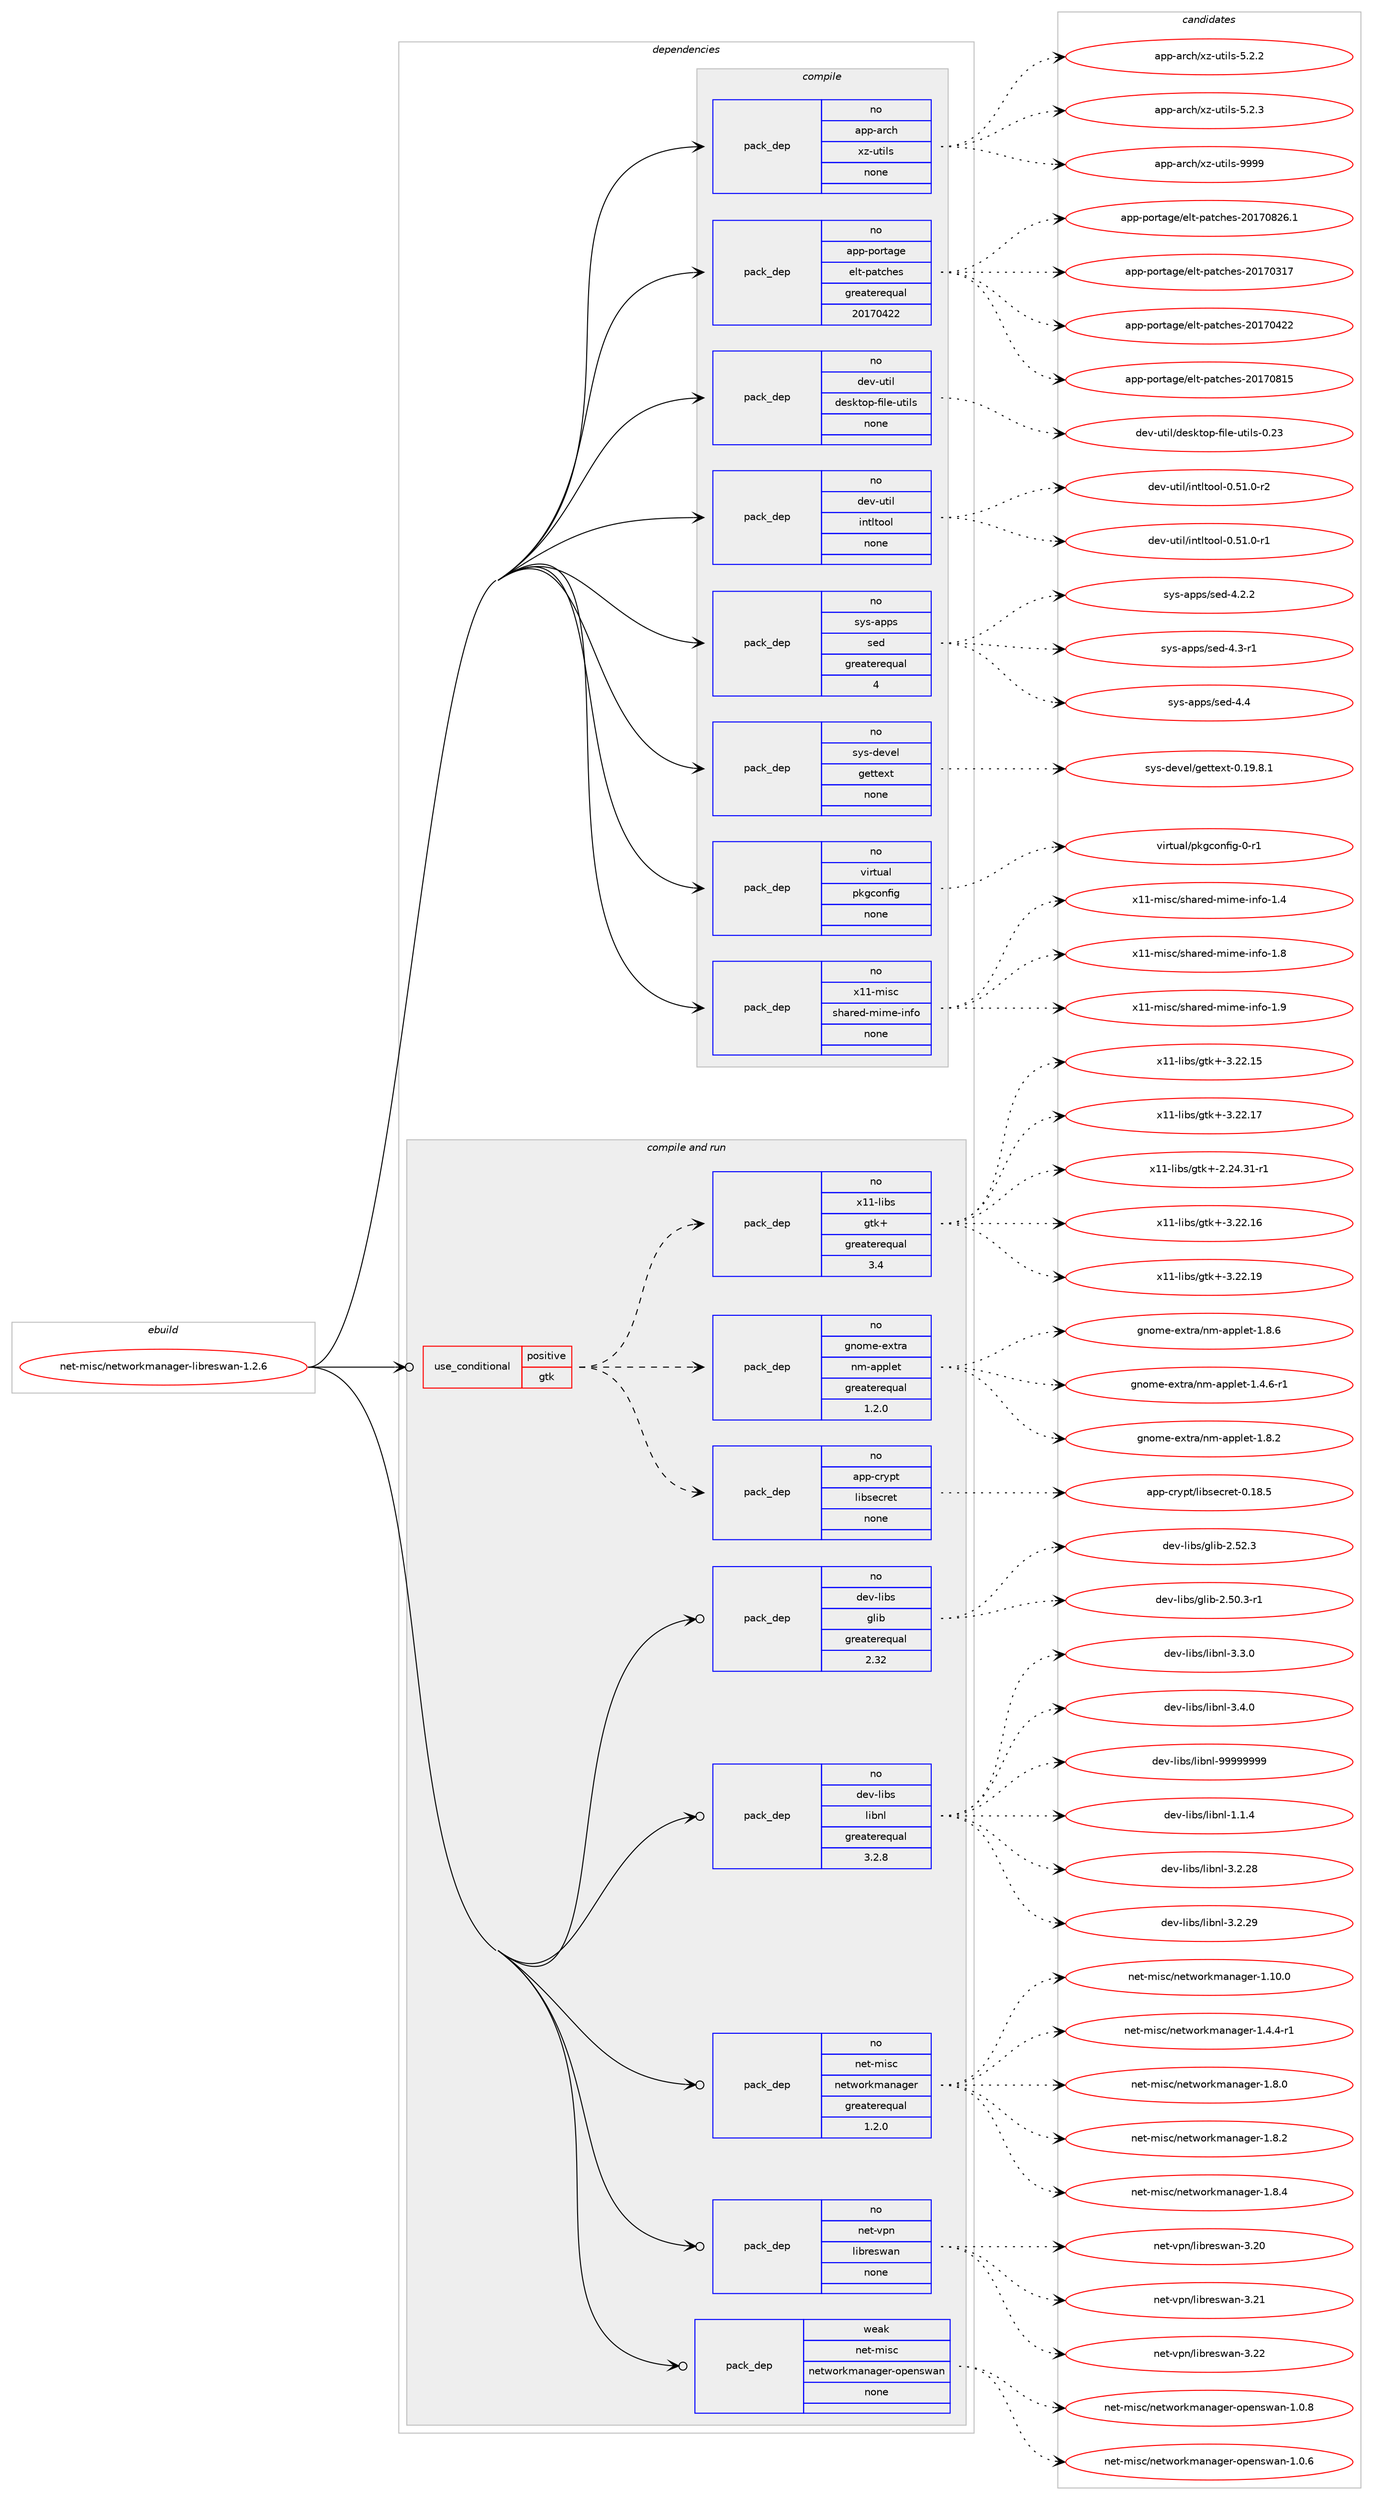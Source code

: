 digraph prolog {

# *************
# Graph options
# *************

newrank=true;
concentrate=true;
compound=true;
graph [rankdir=LR,fontname=Helvetica,fontsize=10,ranksep=1.5];#, ranksep=2.5, nodesep=0.2];
edge  [arrowhead=vee];
node  [fontname=Helvetica,fontsize=10];

# **********
# The ebuild
# **********

subgraph cluster_leftcol {
color=gray;
rank=same;
label=<<i>ebuild</i>>;
id [label="net-misc/networkmanager-libreswan-1.2.6", color=red, width=4, href="../net-misc/networkmanager-libreswan-1.2.6.svg"];
}

# ****************
# The dependencies
# ****************

subgraph cluster_midcol {
color=gray;
label=<<i>dependencies</i>>;
subgraph cluster_compile {
fillcolor="#eeeeee";
style=filled;
label=<<i>compile</i>>;
subgraph pack396 {
dependency597 [label=<<TABLE BORDER="0" CELLBORDER="1" CELLSPACING="0" CELLPADDING="4" WIDTH="220"><TR><TD ROWSPAN="6" CELLPADDING="30">pack_dep</TD></TR><TR><TD WIDTH="110">no</TD></TR><TR><TD>app-arch</TD></TR><TR><TD>xz-utils</TD></TR><TR><TD>none</TD></TR><TR><TD></TD></TR></TABLE>>, shape=none, color=blue];
}
id:e -> dependency597:w [weight=20,style="solid",arrowhead="vee"];
subgraph pack397 {
dependency598 [label=<<TABLE BORDER="0" CELLBORDER="1" CELLSPACING="0" CELLPADDING="4" WIDTH="220"><TR><TD ROWSPAN="6" CELLPADDING="30">pack_dep</TD></TR><TR><TD WIDTH="110">no</TD></TR><TR><TD>app-portage</TD></TR><TR><TD>elt-patches</TD></TR><TR><TD>greaterequal</TD></TR><TR><TD>20170422</TD></TR></TABLE>>, shape=none, color=blue];
}
id:e -> dependency598:w [weight=20,style="solid",arrowhead="vee"];
subgraph pack398 {
dependency599 [label=<<TABLE BORDER="0" CELLBORDER="1" CELLSPACING="0" CELLPADDING="4" WIDTH="220"><TR><TD ROWSPAN="6" CELLPADDING="30">pack_dep</TD></TR><TR><TD WIDTH="110">no</TD></TR><TR><TD>dev-util</TD></TR><TR><TD>desktop-file-utils</TD></TR><TR><TD>none</TD></TR><TR><TD></TD></TR></TABLE>>, shape=none, color=blue];
}
id:e -> dependency599:w [weight=20,style="solid",arrowhead="vee"];
subgraph pack399 {
dependency600 [label=<<TABLE BORDER="0" CELLBORDER="1" CELLSPACING="0" CELLPADDING="4" WIDTH="220"><TR><TD ROWSPAN="6" CELLPADDING="30">pack_dep</TD></TR><TR><TD WIDTH="110">no</TD></TR><TR><TD>dev-util</TD></TR><TR><TD>intltool</TD></TR><TR><TD>none</TD></TR><TR><TD></TD></TR></TABLE>>, shape=none, color=blue];
}
id:e -> dependency600:w [weight=20,style="solid",arrowhead="vee"];
subgraph pack400 {
dependency601 [label=<<TABLE BORDER="0" CELLBORDER="1" CELLSPACING="0" CELLPADDING="4" WIDTH="220"><TR><TD ROWSPAN="6" CELLPADDING="30">pack_dep</TD></TR><TR><TD WIDTH="110">no</TD></TR><TR><TD>sys-apps</TD></TR><TR><TD>sed</TD></TR><TR><TD>greaterequal</TD></TR><TR><TD>4</TD></TR></TABLE>>, shape=none, color=blue];
}
id:e -> dependency601:w [weight=20,style="solid",arrowhead="vee"];
subgraph pack401 {
dependency602 [label=<<TABLE BORDER="0" CELLBORDER="1" CELLSPACING="0" CELLPADDING="4" WIDTH="220"><TR><TD ROWSPAN="6" CELLPADDING="30">pack_dep</TD></TR><TR><TD WIDTH="110">no</TD></TR><TR><TD>sys-devel</TD></TR><TR><TD>gettext</TD></TR><TR><TD>none</TD></TR><TR><TD></TD></TR></TABLE>>, shape=none, color=blue];
}
id:e -> dependency602:w [weight=20,style="solid",arrowhead="vee"];
subgraph pack402 {
dependency603 [label=<<TABLE BORDER="0" CELLBORDER="1" CELLSPACING="0" CELLPADDING="4" WIDTH="220"><TR><TD ROWSPAN="6" CELLPADDING="30">pack_dep</TD></TR><TR><TD WIDTH="110">no</TD></TR><TR><TD>virtual</TD></TR><TR><TD>pkgconfig</TD></TR><TR><TD>none</TD></TR><TR><TD></TD></TR></TABLE>>, shape=none, color=blue];
}
id:e -> dependency603:w [weight=20,style="solid",arrowhead="vee"];
subgraph pack403 {
dependency604 [label=<<TABLE BORDER="0" CELLBORDER="1" CELLSPACING="0" CELLPADDING="4" WIDTH="220"><TR><TD ROWSPAN="6" CELLPADDING="30">pack_dep</TD></TR><TR><TD WIDTH="110">no</TD></TR><TR><TD>x11-misc</TD></TR><TR><TD>shared-mime-info</TD></TR><TR><TD>none</TD></TR><TR><TD></TD></TR></TABLE>>, shape=none, color=blue];
}
id:e -> dependency604:w [weight=20,style="solid",arrowhead="vee"];
}
subgraph cluster_compileandrun {
fillcolor="#eeeeee";
style=filled;
label=<<i>compile and run</i>>;
subgraph cond195 {
dependency605 [label=<<TABLE BORDER="0" CELLBORDER="1" CELLSPACING="0" CELLPADDING="4"><TR><TD ROWSPAN="3" CELLPADDING="10">use_conditional</TD></TR><TR><TD>positive</TD></TR><TR><TD>gtk</TD></TR></TABLE>>, shape=none, color=red];
subgraph pack404 {
dependency606 [label=<<TABLE BORDER="0" CELLBORDER="1" CELLSPACING="0" CELLPADDING="4" WIDTH="220"><TR><TD ROWSPAN="6" CELLPADDING="30">pack_dep</TD></TR><TR><TD WIDTH="110">no</TD></TR><TR><TD>app-crypt</TD></TR><TR><TD>libsecret</TD></TR><TR><TD>none</TD></TR><TR><TD></TD></TR></TABLE>>, shape=none, color=blue];
}
dependency605:e -> dependency606:w [weight=20,style="dashed",arrowhead="vee"];
subgraph pack405 {
dependency607 [label=<<TABLE BORDER="0" CELLBORDER="1" CELLSPACING="0" CELLPADDING="4" WIDTH="220"><TR><TD ROWSPAN="6" CELLPADDING="30">pack_dep</TD></TR><TR><TD WIDTH="110">no</TD></TR><TR><TD>gnome-extra</TD></TR><TR><TD>nm-applet</TD></TR><TR><TD>greaterequal</TD></TR><TR><TD>1.2.0</TD></TR></TABLE>>, shape=none, color=blue];
}
dependency605:e -> dependency607:w [weight=20,style="dashed",arrowhead="vee"];
subgraph pack406 {
dependency608 [label=<<TABLE BORDER="0" CELLBORDER="1" CELLSPACING="0" CELLPADDING="4" WIDTH="220"><TR><TD ROWSPAN="6" CELLPADDING="30">pack_dep</TD></TR><TR><TD WIDTH="110">no</TD></TR><TR><TD>x11-libs</TD></TR><TR><TD>gtk+</TD></TR><TR><TD>greaterequal</TD></TR><TR><TD>3.4</TD></TR></TABLE>>, shape=none, color=blue];
}
dependency605:e -> dependency608:w [weight=20,style="dashed",arrowhead="vee"];
}
id:e -> dependency605:w [weight=20,style="solid",arrowhead="odotvee"];
subgraph pack407 {
dependency609 [label=<<TABLE BORDER="0" CELLBORDER="1" CELLSPACING="0" CELLPADDING="4" WIDTH="220"><TR><TD ROWSPAN="6" CELLPADDING="30">pack_dep</TD></TR><TR><TD WIDTH="110">no</TD></TR><TR><TD>dev-libs</TD></TR><TR><TD>glib</TD></TR><TR><TD>greaterequal</TD></TR><TR><TD>2.32</TD></TR></TABLE>>, shape=none, color=blue];
}
id:e -> dependency609:w [weight=20,style="solid",arrowhead="odotvee"];
subgraph pack408 {
dependency610 [label=<<TABLE BORDER="0" CELLBORDER="1" CELLSPACING="0" CELLPADDING="4" WIDTH="220"><TR><TD ROWSPAN="6" CELLPADDING="30">pack_dep</TD></TR><TR><TD WIDTH="110">no</TD></TR><TR><TD>dev-libs</TD></TR><TR><TD>libnl</TD></TR><TR><TD>greaterequal</TD></TR><TR><TD>3.2.8</TD></TR></TABLE>>, shape=none, color=blue];
}
id:e -> dependency610:w [weight=20,style="solid",arrowhead="odotvee"];
subgraph pack409 {
dependency611 [label=<<TABLE BORDER="0" CELLBORDER="1" CELLSPACING="0" CELLPADDING="4" WIDTH="220"><TR><TD ROWSPAN="6" CELLPADDING="30">pack_dep</TD></TR><TR><TD WIDTH="110">no</TD></TR><TR><TD>net-misc</TD></TR><TR><TD>networkmanager</TD></TR><TR><TD>greaterequal</TD></TR><TR><TD>1.2.0</TD></TR></TABLE>>, shape=none, color=blue];
}
id:e -> dependency611:w [weight=20,style="solid",arrowhead="odotvee"];
subgraph pack410 {
dependency612 [label=<<TABLE BORDER="0" CELLBORDER="1" CELLSPACING="0" CELLPADDING="4" WIDTH="220"><TR><TD ROWSPAN="6" CELLPADDING="30">pack_dep</TD></TR><TR><TD WIDTH="110">no</TD></TR><TR><TD>net-vpn</TD></TR><TR><TD>libreswan</TD></TR><TR><TD>none</TD></TR><TR><TD></TD></TR></TABLE>>, shape=none, color=blue];
}
id:e -> dependency612:w [weight=20,style="solid",arrowhead="odotvee"];
subgraph pack411 {
dependency613 [label=<<TABLE BORDER="0" CELLBORDER="1" CELLSPACING="0" CELLPADDING="4" WIDTH="220"><TR><TD ROWSPAN="6" CELLPADDING="30">pack_dep</TD></TR><TR><TD WIDTH="110">weak</TD></TR><TR><TD>net-misc</TD></TR><TR><TD>networkmanager-openswan</TD></TR><TR><TD>none</TD></TR><TR><TD></TD></TR></TABLE>>, shape=none, color=blue];
}
id:e -> dependency613:w [weight=20,style="solid",arrowhead="odotvee"];
}
subgraph cluster_run {
fillcolor="#eeeeee";
style=filled;
label=<<i>run</i>>;
}
}

# **************
# The candidates
# **************

subgraph cluster_choices {
rank=same;
color=gray;
label=<<i>candidates</i>>;

subgraph choice396 {
color=black;
nodesep=1;
choice971121124597114991044712012245117116105108115455346504650 [label="app-arch/xz-utils-5.2.2", color=red, width=4,href="../app-arch/xz-utils-5.2.2.svg"];
choice971121124597114991044712012245117116105108115455346504651 [label="app-arch/xz-utils-5.2.3", color=red, width=4,href="../app-arch/xz-utils-5.2.3.svg"];
choice9711211245971149910447120122451171161051081154557575757 [label="app-arch/xz-utils-9999", color=red, width=4,href="../app-arch/xz-utils-9999.svg"];
dependency597:e -> choice971121124597114991044712012245117116105108115455346504650:w [style=dotted,weight="100"];
dependency597:e -> choice971121124597114991044712012245117116105108115455346504651:w [style=dotted,weight="100"];
dependency597:e -> choice9711211245971149910447120122451171161051081154557575757:w [style=dotted,weight="100"];
}
subgraph choice397 {
color=black;
nodesep=1;
choice97112112451121111141169710310147101108116451129711699104101115455048495548514955 [label="app-portage/elt-patches-20170317", color=red, width=4,href="../app-portage/elt-patches-20170317.svg"];
choice97112112451121111141169710310147101108116451129711699104101115455048495548525050 [label="app-portage/elt-patches-20170422", color=red, width=4,href="../app-portage/elt-patches-20170422.svg"];
choice97112112451121111141169710310147101108116451129711699104101115455048495548564953 [label="app-portage/elt-patches-20170815", color=red, width=4,href="../app-portage/elt-patches-20170815.svg"];
choice971121124511211111411697103101471011081164511297116991041011154550484955485650544649 [label="app-portage/elt-patches-20170826.1", color=red, width=4,href="../app-portage/elt-patches-20170826.1.svg"];
dependency598:e -> choice97112112451121111141169710310147101108116451129711699104101115455048495548514955:w [style=dotted,weight="100"];
dependency598:e -> choice97112112451121111141169710310147101108116451129711699104101115455048495548525050:w [style=dotted,weight="100"];
dependency598:e -> choice97112112451121111141169710310147101108116451129711699104101115455048495548564953:w [style=dotted,weight="100"];
dependency598:e -> choice971121124511211111411697103101471011081164511297116991041011154550484955485650544649:w [style=dotted,weight="100"];
}
subgraph choice398 {
color=black;
nodesep=1;
choice100101118451171161051084710010111510711611111245102105108101451171161051081154548465051 [label="dev-util/desktop-file-utils-0.23", color=red, width=4,href="../dev-util/desktop-file-utils-0.23.svg"];
dependency599:e -> choice100101118451171161051084710010111510711611111245102105108101451171161051081154548465051:w [style=dotted,weight="100"];
}
subgraph choice399 {
color=black;
nodesep=1;
choice1001011184511711610510847105110116108116111111108454846534946484511449 [label="dev-util/intltool-0.51.0-r1", color=red, width=4,href="../dev-util/intltool-0.51.0-r1.svg"];
choice1001011184511711610510847105110116108116111111108454846534946484511450 [label="dev-util/intltool-0.51.0-r2", color=red, width=4,href="../dev-util/intltool-0.51.0-r2.svg"];
dependency600:e -> choice1001011184511711610510847105110116108116111111108454846534946484511449:w [style=dotted,weight="100"];
dependency600:e -> choice1001011184511711610510847105110116108116111111108454846534946484511450:w [style=dotted,weight="100"];
}
subgraph choice400 {
color=black;
nodesep=1;
choice115121115459711211211547115101100455246504650 [label="sys-apps/sed-4.2.2", color=red, width=4,href="../sys-apps/sed-4.2.2.svg"];
choice115121115459711211211547115101100455246514511449 [label="sys-apps/sed-4.3-r1", color=red, width=4,href="../sys-apps/sed-4.3-r1.svg"];
choice11512111545971121121154711510110045524652 [label="sys-apps/sed-4.4", color=red, width=4,href="../sys-apps/sed-4.4.svg"];
dependency601:e -> choice115121115459711211211547115101100455246504650:w [style=dotted,weight="100"];
dependency601:e -> choice115121115459711211211547115101100455246514511449:w [style=dotted,weight="100"];
dependency601:e -> choice11512111545971121121154711510110045524652:w [style=dotted,weight="100"];
}
subgraph choice401 {
color=black;
nodesep=1;
choice1151211154510010111810110847103101116116101120116454846495746564649 [label="sys-devel/gettext-0.19.8.1", color=red, width=4,href="../sys-devel/gettext-0.19.8.1.svg"];
dependency602:e -> choice1151211154510010111810110847103101116116101120116454846495746564649:w [style=dotted,weight="100"];
}
subgraph choice402 {
color=black;
nodesep=1;
choice11810511411611797108471121071039911111010210510345484511449 [label="virtual/pkgconfig-0-r1", color=red, width=4,href="../virtual/pkgconfig-0-r1.svg"];
dependency603:e -> choice11810511411611797108471121071039911111010210510345484511449:w [style=dotted,weight="100"];
}
subgraph choice403 {
color=black;
nodesep=1;
choice120494945109105115994711510497114101100451091051091014510511010211145494652 [label="x11-misc/shared-mime-info-1.4", color=red, width=4,href="../x11-misc/shared-mime-info-1.4.svg"];
choice120494945109105115994711510497114101100451091051091014510511010211145494656 [label="x11-misc/shared-mime-info-1.8", color=red, width=4,href="../x11-misc/shared-mime-info-1.8.svg"];
choice120494945109105115994711510497114101100451091051091014510511010211145494657 [label="x11-misc/shared-mime-info-1.9", color=red, width=4,href="../x11-misc/shared-mime-info-1.9.svg"];
dependency604:e -> choice120494945109105115994711510497114101100451091051091014510511010211145494652:w [style=dotted,weight="100"];
dependency604:e -> choice120494945109105115994711510497114101100451091051091014510511010211145494656:w [style=dotted,weight="100"];
dependency604:e -> choice120494945109105115994711510497114101100451091051091014510511010211145494657:w [style=dotted,weight="100"];
}
subgraph choice404 {
color=black;
nodesep=1;
choice97112112459911412111211647108105981151019911410111645484649564653 [label="app-crypt/libsecret-0.18.5", color=red, width=4,href="../app-crypt/libsecret-0.18.5.svg"];
dependency606:e -> choice97112112459911412111211647108105981151019911410111645484649564653:w [style=dotted,weight="100"];
}
subgraph choice405 {
color=black;
nodesep=1;
choice10311011110910145101120116114974711010945971121121081011164549465246544511449 [label="gnome-extra/nm-applet-1.4.6-r1", color=red, width=4,href="../gnome-extra/nm-applet-1.4.6-r1.svg"];
choice1031101111091014510112011611497471101094597112112108101116454946564650 [label="gnome-extra/nm-applet-1.8.2", color=red, width=4,href="../gnome-extra/nm-applet-1.8.2.svg"];
choice1031101111091014510112011611497471101094597112112108101116454946564654 [label="gnome-extra/nm-applet-1.8.6", color=red, width=4,href="../gnome-extra/nm-applet-1.8.6.svg"];
dependency607:e -> choice10311011110910145101120116114974711010945971121121081011164549465246544511449:w [style=dotted,weight="100"];
dependency607:e -> choice1031101111091014510112011611497471101094597112112108101116454946564650:w [style=dotted,weight="100"];
dependency607:e -> choice1031101111091014510112011611497471101094597112112108101116454946564654:w [style=dotted,weight="100"];
}
subgraph choice406 {
color=black;
nodesep=1;
choice1204949451081059811547103116107434551465050464953 [label="x11-libs/gtk+-3.22.15", color=red, width=4,href="../x11-libs/gtk+-3.22.15.svg"];
choice1204949451081059811547103116107434551465050464955 [label="x11-libs/gtk+-3.22.17", color=red, width=4,href="../x11-libs/gtk+-3.22.17.svg"];
choice12049494510810598115471031161074345504650524651494511449 [label="x11-libs/gtk+-2.24.31-r1", color=red, width=4,href="../x11-libs/gtk+-2.24.31-r1.svg"];
choice1204949451081059811547103116107434551465050464954 [label="x11-libs/gtk+-3.22.16", color=red, width=4,href="../x11-libs/gtk+-3.22.16.svg"];
choice1204949451081059811547103116107434551465050464957 [label="x11-libs/gtk+-3.22.19", color=red, width=4,href="../x11-libs/gtk+-3.22.19.svg"];
dependency608:e -> choice1204949451081059811547103116107434551465050464953:w [style=dotted,weight="100"];
dependency608:e -> choice1204949451081059811547103116107434551465050464955:w [style=dotted,weight="100"];
dependency608:e -> choice12049494510810598115471031161074345504650524651494511449:w [style=dotted,weight="100"];
dependency608:e -> choice1204949451081059811547103116107434551465050464954:w [style=dotted,weight="100"];
dependency608:e -> choice1204949451081059811547103116107434551465050464957:w [style=dotted,weight="100"];
}
subgraph choice407 {
color=black;
nodesep=1;
choice10010111845108105981154710310810598455046534846514511449 [label="dev-libs/glib-2.50.3-r1", color=red, width=4,href="../dev-libs/glib-2.50.3-r1.svg"];
choice1001011184510810598115471031081059845504653504651 [label="dev-libs/glib-2.52.3", color=red, width=4,href="../dev-libs/glib-2.52.3.svg"];
dependency609:e -> choice10010111845108105981154710310810598455046534846514511449:w [style=dotted,weight="100"];
dependency609:e -> choice1001011184510810598115471031081059845504653504651:w [style=dotted,weight="100"];
}
subgraph choice408 {
color=black;
nodesep=1;
choice10010111845108105981154710810598110108454946494652 [label="dev-libs/libnl-1.1.4", color=red, width=4,href="../dev-libs/libnl-1.1.4.svg"];
choice1001011184510810598115471081059811010845514650465056 [label="dev-libs/libnl-3.2.28", color=red, width=4,href="../dev-libs/libnl-3.2.28.svg"];
choice1001011184510810598115471081059811010845514650465057 [label="dev-libs/libnl-3.2.29", color=red, width=4,href="../dev-libs/libnl-3.2.29.svg"];
choice10010111845108105981154710810598110108455146514648 [label="dev-libs/libnl-3.3.0", color=red, width=4,href="../dev-libs/libnl-3.3.0.svg"];
choice10010111845108105981154710810598110108455146524648 [label="dev-libs/libnl-3.4.0", color=red, width=4,href="../dev-libs/libnl-3.4.0.svg"];
choice10010111845108105981154710810598110108455757575757575757 [label="dev-libs/libnl-99999999", color=red, width=4,href="../dev-libs/libnl-99999999.svg"];
dependency610:e -> choice10010111845108105981154710810598110108454946494652:w [style=dotted,weight="100"];
dependency610:e -> choice1001011184510810598115471081059811010845514650465056:w [style=dotted,weight="100"];
dependency610:e -> choice1001011184510810598115471081059811010845514650465057:w [style=dotted,weight="100"];
dependency610:e -> choice10010111845108105981154710810598110108455146514648:w [style=dotted,weight="100"];
dependency610:e -> choice10010111845108105981154710810598110108455146524648:w [style=dotted,weight="100"];
dependency610:e -> choice10010111845108105981154710810598110108455757575757575757:w [style=dotted,weight="100"];
}
subgraph choice409 {
color=black;
nodesep=1;
choice110101116451091051159947110101116119111114107109971109710310111445494649484648 [label="net-misc/networkmanager-1.10.0", color=red, width=4,href="../net-misc/networkmanager-1.10.0.svg"];
choice11010111645109105115994711010111611911111410710997110971031011144549465246524511449 [label="net-misc/networkmanager-1.4.4-r1", color=red, width=4,href="../net-misc/networkmanager-1.4.4-r1.svg"];
choice1101011164510910511599471101011161191111141071099711097103101114454946564648 [label="net-misc/networkmanager-1.8.0", color=red, width=4,href="../net-misc/networkmanager-1.8.0.svg"];
choice1101011164510910511599471101011161191111141071099711097103101114454946564650 [label="net-misc/networkmanager-1.8.2", color=red, width=4,href="../net-misc/networkmanager-1.8.2.svg"];
choice1101011164510910511599471101011161191111141071099711097103101114454946564652 [label="net-misc/networkmanager-1.8.4", color=red, width=4,href="../net-misc/networkmanager-1.8.4.svg"];
dependency611:e -> choice110101116451091051159947110101116119111114107109971109710310111445494649484648:w [style=dotted,weight="100"];
dependency611:e -> choice11010111645109105115994711010111611911111410710997110971031011144549465246524511449:w [style=dotted,weight="100"];
dependency611:e -> choice1101011164510910511599471101011161191111141071099711097103101114454946564648:w [style=dotted,weight="100"];
dependency611:e -> choice1101011164510910511599471101011161191111141071099711097103101114454946564650:w [style=dotted,weight="100"];
dependency611:e -> choice1101011164510910511599471101011161191111141071099711097103101114454946564652:w [style=dotted,weight="100"];
}
subgraph choice410 {
color=black;
nodesep=1;
choice110101116451181121104710810598114101115119971104551465048 [label="net-vpn/libreswan-3.20", color=red, width=4,href="../net-vpn/libreswan-3.20.svg"];
choice110101116451181121104710810598114101115119971104551465049 [label="net-vpn/libreswan-3.21", color=red, width=4,href="../net-vpn/libreswan-3.21.svg"];
choice110101116451181121104710810598114101115119971104551465050 [label="net-vpn/libreswan-3.22", color=red, width=4,href="../net-vpn/libreswan-3.22.svg"];
dependency612:e -> choice110101116451181121104710810598114101115119971104551465048:w [style=dotted,weight="100"];
dependency612:e -> choice110101116451181121104710810598114101115119971104551465049:w [style=dotted,weight="100"];
dependency612:e -> choice110101116451181121104710810598114101115119971104551465050:w [style=dotted,weight="100"];
}
subgraph choice411 {
color=black;
nodesep=1;
choice11010111645109105115994711010111611911111410710997110971031011144511111210111011511997110454946484654 [label="net-misc/networkmanager-openswan-1.0.6", color=red, width=4,href="../net-misc/networkmanager-openswan-1.0.6.svg"];
choice11010111645109105115994711010111611911111410710997110971031011144511111210111011511997110454946484656 [label="net-misc/networkmanager-openswan-1.0.8", color=red, width=4,href="../net-misc/networkmanager-openswan-1.0.8.svg"];
dependency613:e -> choice11010111645109105115994711010111611911111410710997110971031011144511111210111011511997110454946484654:w [style=dotted,weight="100"];
dependency613:e -> choice11010111645109105115994711010111611911111410710997110971031011144511111210111011511997110454946484656:w [style=dotted,weight="100"];
}
}

}
